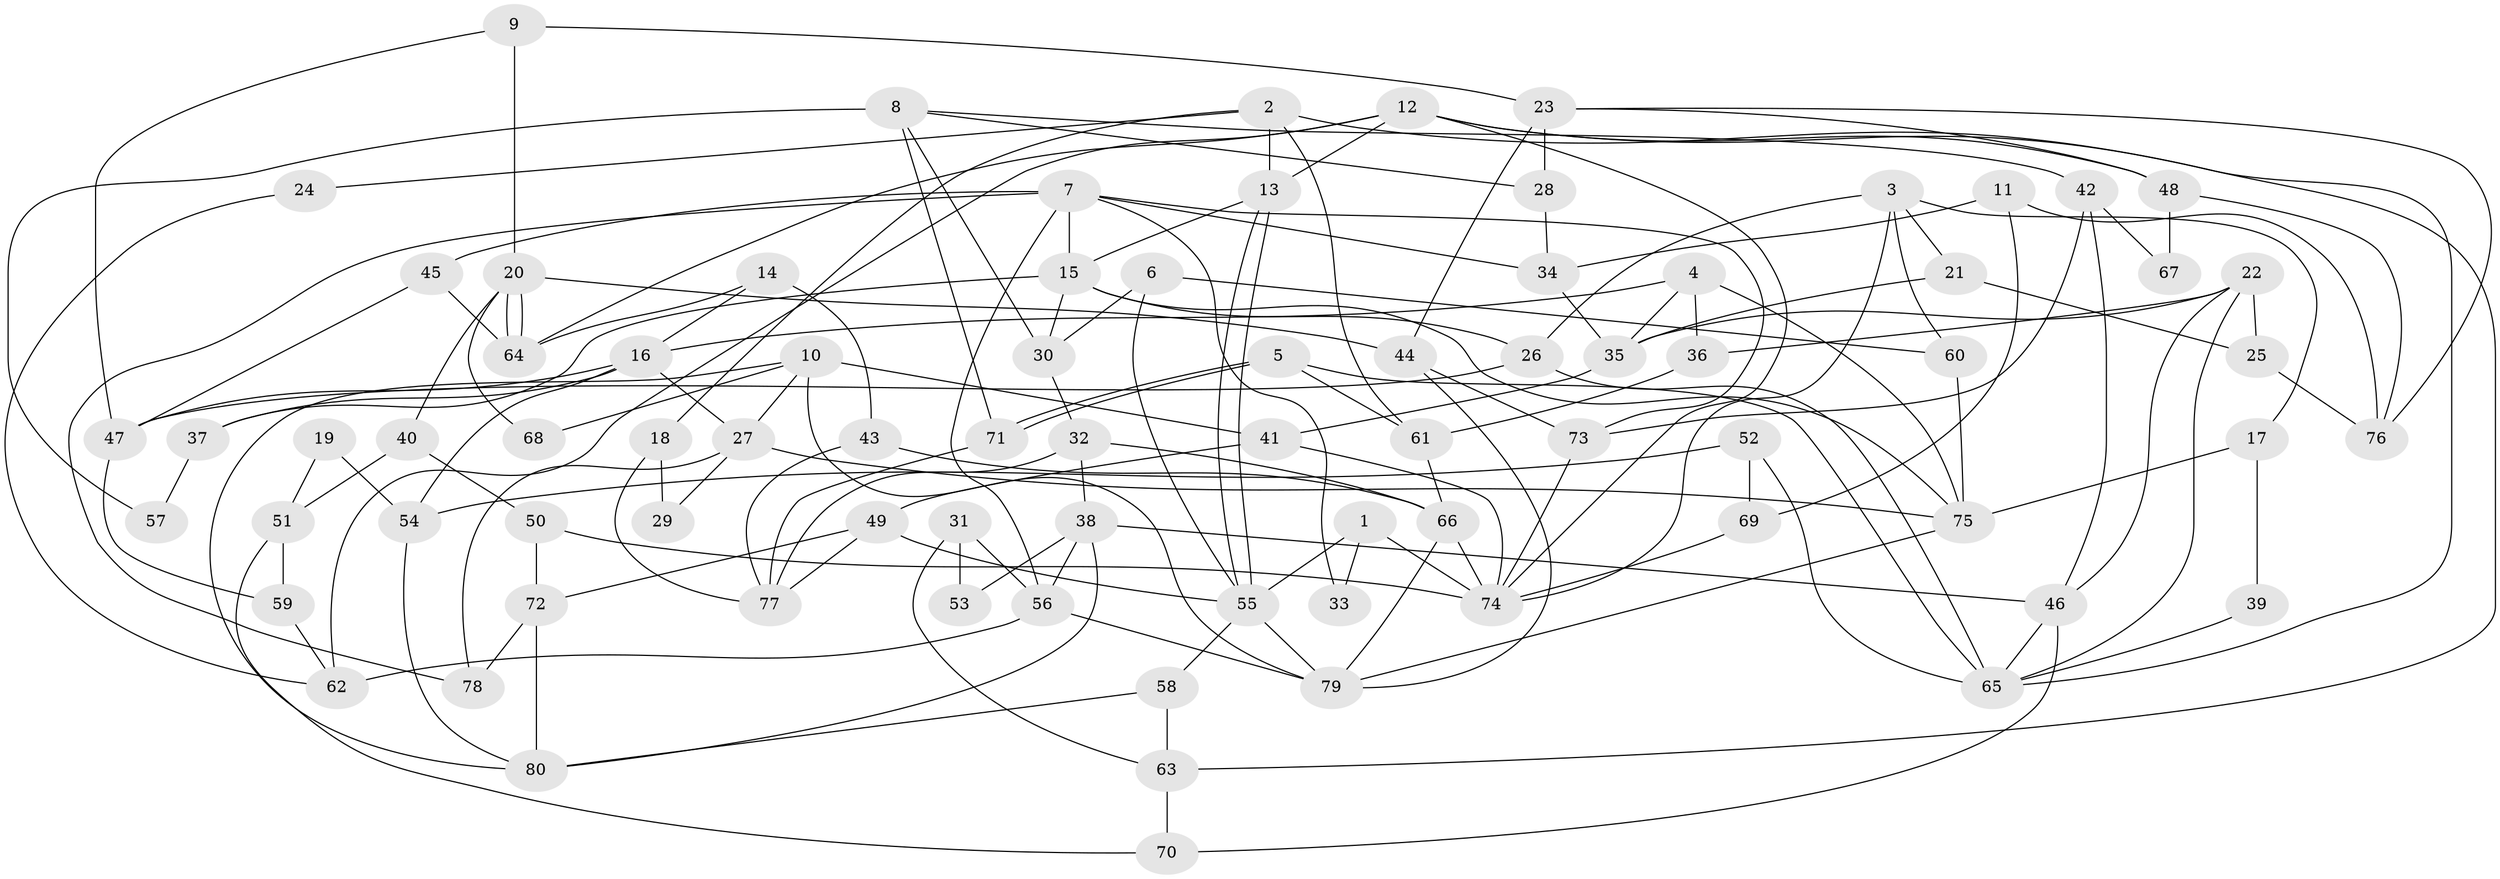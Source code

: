 // coarse degree distribution, {3: 0.10204081632653061, 5: 0.16326530612244897, 4: 0.20408163265306123, 9: 0.08163265306122448, 6: 0.12244897959183673, 7: 0.12244897959183673, 11: 0.02040816326530612, 2: 0.16326530612244897, 8: 0.02040816326530612}
// Generated by graph-tools (version 1.1) at 2025/24/03/03/25 07:24:01]
// undirected, 80 vertices, 160 edges
graph export_dot {
graph [start="1"]
  node [color=gray90,style=filled];
  1;
  2;
  3;
  4;
  5;
  6;
  7;
  8;
  9;
  10;
  11;
  12;
  13;
  14;
  15;
  16;
  17;
  18;
  19;
  20;
  21;
  22;
  23;
  24;
  25;
  26;
  27;
  28;
  29;
  30;
  31;
  32;
  33;
  34;
  35;
  36;
  37;
  38;
  39;
  40;
  41;
  42;
  43;
  44;
  45;
  46;
  47;
  48;
  49;
  50;
  51;
  52;
  53;
  54;
  55;
  56;
  57;
  58;
  59;
  60;
  61;
  62;
  63;
  64;
  65;
  66;
  67;
  68;
  69;
  70;
  71;
  72;
  73;
  74;
  75;
  76;
  77;
  78;
  79;
  80;
  1 -- 74;
  1 -- 55;
  1 -- 33;
  2 -- 61;
  2 -- 13;
  2 -- 18;
  2 -- 24;
  2 -- 63;
  3 -- 60;
  3 -- 26;
  3 -- 17;
  3 -- 21;
  3 -- 74;
  4 -- 16;
  4 -- 35;
  4 -- 36;
  4 -- 75;
  5 -- 71;
  5 -- 71;
  5 -- 65;
  5 -- 61;
  6 -- 30;
  6 -- 55;
  6 -- 60;
  7 -- 15;
  7 -- 56;
  7 -- 33;
  7 -- 34;
  7 -- 45;
  7 -- 73;
  7 -- 78;
  8 -- 42;
  8 -- 30;
  8 -- 28;
  8 -- 57;
  8 -- 71;
  9 -- 47;
  9 -- 20;
  9 -- 23;
  10 -- 27;
  10 -- 79;
  10 -- 41;
  10 -- 68;
  10 -- 80;
  11 -- 34;
  11 -- 76;
  11 -- 69;
  12 -- 74;
  12 -- 65;
  12 -- 13;
  12 -- 48;
  12 -- 62;
  12 -- 64;
  13 -- 55;
  13 -- 55;
  13 -- 15;
  14 -- 64;
  14 -- 43;
  14 -- 16;
  15 -- 75;
  15 -- 26;
  15 -- 30;
  15 -- 37;
  16 -- 54;
  16 -- 27;
  16 -- 37;
  16 -- 47;
  17 -- 75;
  17 -- 39;
  18 -- 77;
  18 -- 29;
  19 -- 54;
  19 -- 51;
  20 -- 44;
  20 -- 64;
  20 -- 64;
  20 -- 40;
  20 -- 68;
  21 -- 35;
  21 -- 25;
  22 -- 25;
  22 -- 36;
  22 -- 35;
  22 -- 46;
  22 -- 65;
  23 -- 28;
  23 -- 44;
  23 -- 48;
  23 -- 76;
  24 -- 62;
  25 -- 76;
  26 -- 47;
  26 -- 65;
  27 -- 75;
  27 -- 29;
  27 -- 78;
  28 -- 34;
  30 -- 32;
  31 -- 63;
  31 -- 56;
  31 -- 53;
  32 -- 66;
  32 -- 38;
  32 -- 77;
  34 -- 35;
  35 -- 41;
  36 -- 61;
  37 -- 57;
  38 -- 80;
  38 -- 46;
  38 -- 53;
  38 -- 56;
  39 -- 65;
  40 -- 51;
  40 -- 50;
  41 -- 49;
  41 -- 74;
  42 -- 46;
  42 -- 73;
  42 -- 67;
  43 -- 66;
  43 -- 77;
  44 -- 73;
  44 -- 79;
  45 -- 64;
  45 -- 47;
  46 -- 65;
  46 -- 70;
  47 -- 59;
  48 -- 67;
  48 -- 76;
  49 -- 77;
  49 -- 72;
  49 -- 55;
  50 -- 74;
  50 -- 72;
  51 -- 70;
  51 -- 59;
  52 -- 65;
  52 -- 69;
  52 -- 54;
  54 -- 80;
  55 -- 58;
  55 -- 79;
  56 -- 79;
  56 -- 62;
  58 -- 80;
  58 -- 63;
  59 -- 62;
  60 -- 75;
  61 -- 66;
  63 -- 70;
  66 -- 79;
  66 -- 74;
  69 -- 74;
  71 -- 77;
  72 -- 78;
  72 -- 80;
  73 -- 74;
  75 -- 79;
}
